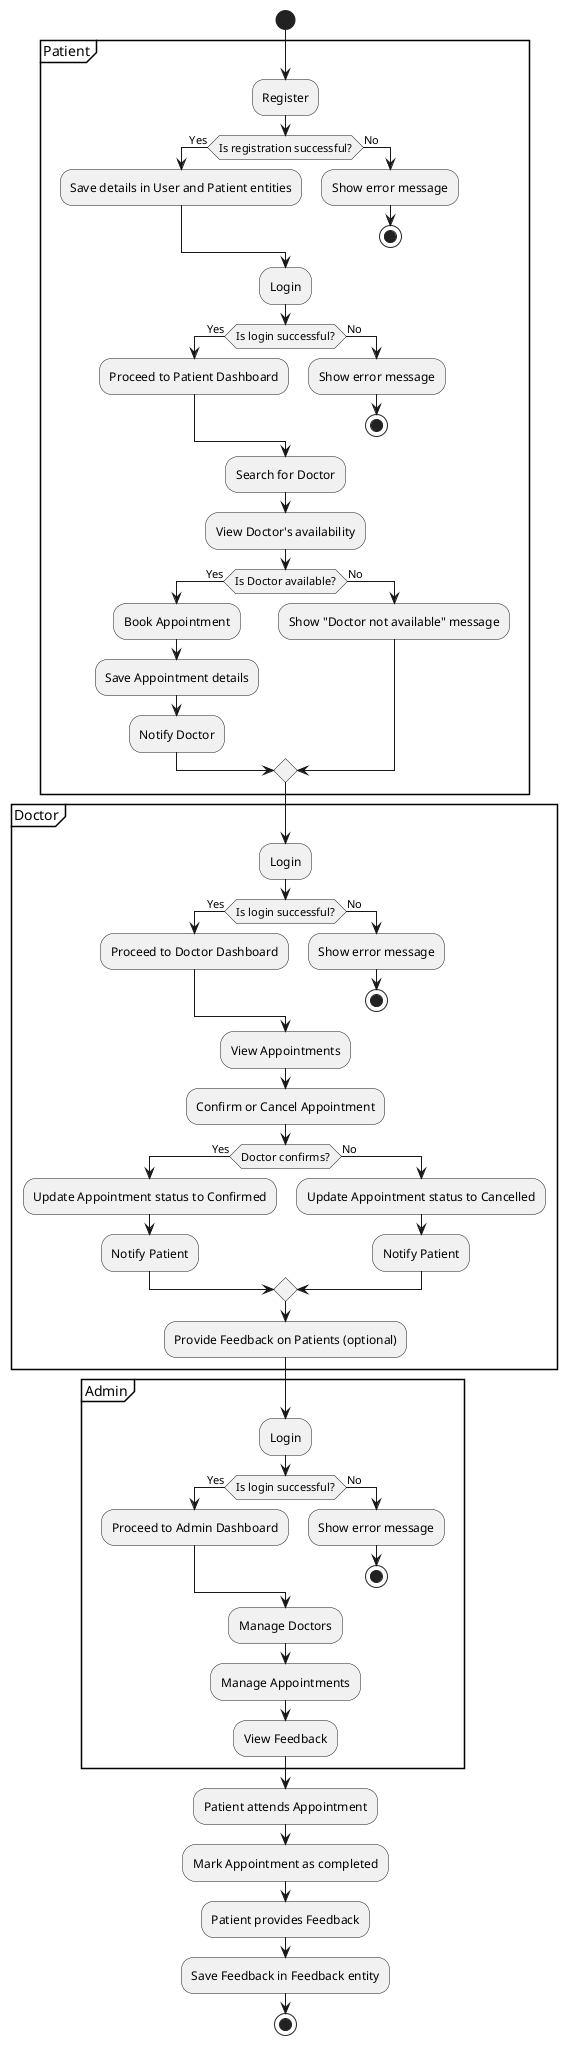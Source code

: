 @startuml
start

partition "Patient" {
    :Register;
    if (Is registration successful?) then (Yes)
        :Save details in User and Patient entities;
    else (No)
        :Show error message;
        stop
    endif

    :Login;
    if (Is login successful?) then (Yes)
        :Proceed to Patient Dashboard;
    else (No)
        :Show error message;
        stop
    endif

    :Search for Doctor;
    :View Doctor's availability;
    if (Is Doctor available?) then (Yes)
        :Book Appointment;
        :Save Appointment details;
        :Notify Doctor;
    else (No)
        :Show "Doctor not available" message;
    endif
}

partition "Doctor" {
    :Login;
    if (Is login successful?) then (Yes)
        :Proceed to Doctor Dashboard;
    else (No)
        :Show error message;
        stop
    endif

    :View Appointments;
    :Confirm or Cancel Appointment;
    if (Doctor confirms?) then (Yes)
        :Update Appointment status to Confirmed;
        :Notify Patient;
    else (No)
        :Update Appointment status to Cancelled;
        :Notify Patient;
    endif

    :Provide Feedback on Patients (optional);
}

partition "Admin" {
    :Login;
    if (Is login successful?) then (Yes)
        :Proceed to Admin Dashboard;
    else (No)
        :Show error message;
        stop
    endif

    :Manage Doctors;
    :Manage Appointments;
    :View Feedback;
}

:Patient attends Appointment;
:Mark Appointment as completed;

:Patient provides Feedback;
:Save Feedback in Feedback entity;
stop
@enduml
